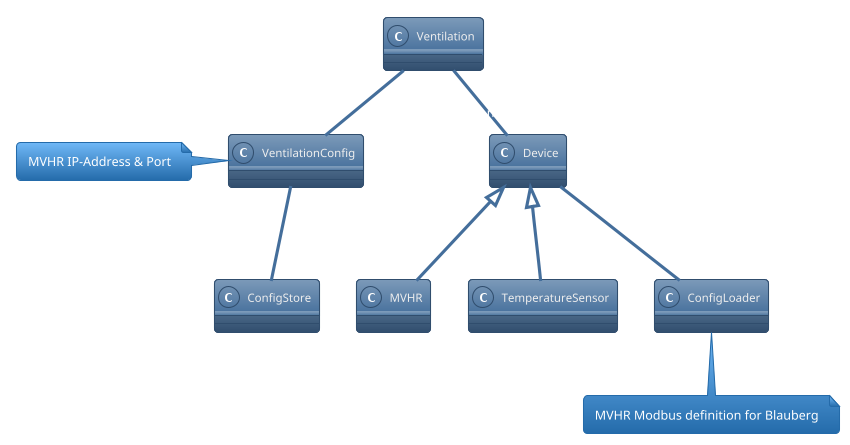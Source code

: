 @startuml
'https://plantuml.com/class-diagram
!theme spacelab

class Ventilation {}

class MVHR {}

class TemperatureSensor{}

class Device{}

class ConfigStore{}

class ConfigLoader{}
note bottom
 MVHR Modbus definition for Blauberg
end note

class VentilationConfig
note left
 MVHR IP-Address & Port
end note

VentilationConfig "1"-- "1" ConfigStore
Ventilation "1"--VentilationConfig
Device <|-- MVHR
Device <|-- TemperatureSensor
Device "1" -- "1" ConfigLoader: uses it to define device
Ventilation "1"--"1..n" Device

@enduml